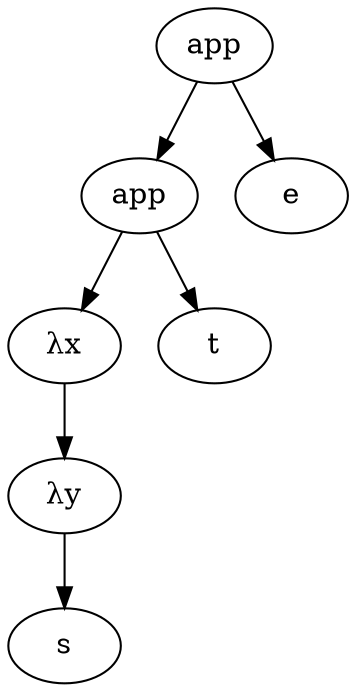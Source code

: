 digraph counterexample {
  1 -> 2;
  1 -> 3;
  2 -> 5;
  5 -> 6;
  6 -> 7;
  2 -> 8;
  1 [label="app"];
  2 [label="app"];
  3 [label="e"];
  5 [label="λx"];
  6 [label="λy"];
  7 [label="s"];
  8 [label="t"];
}